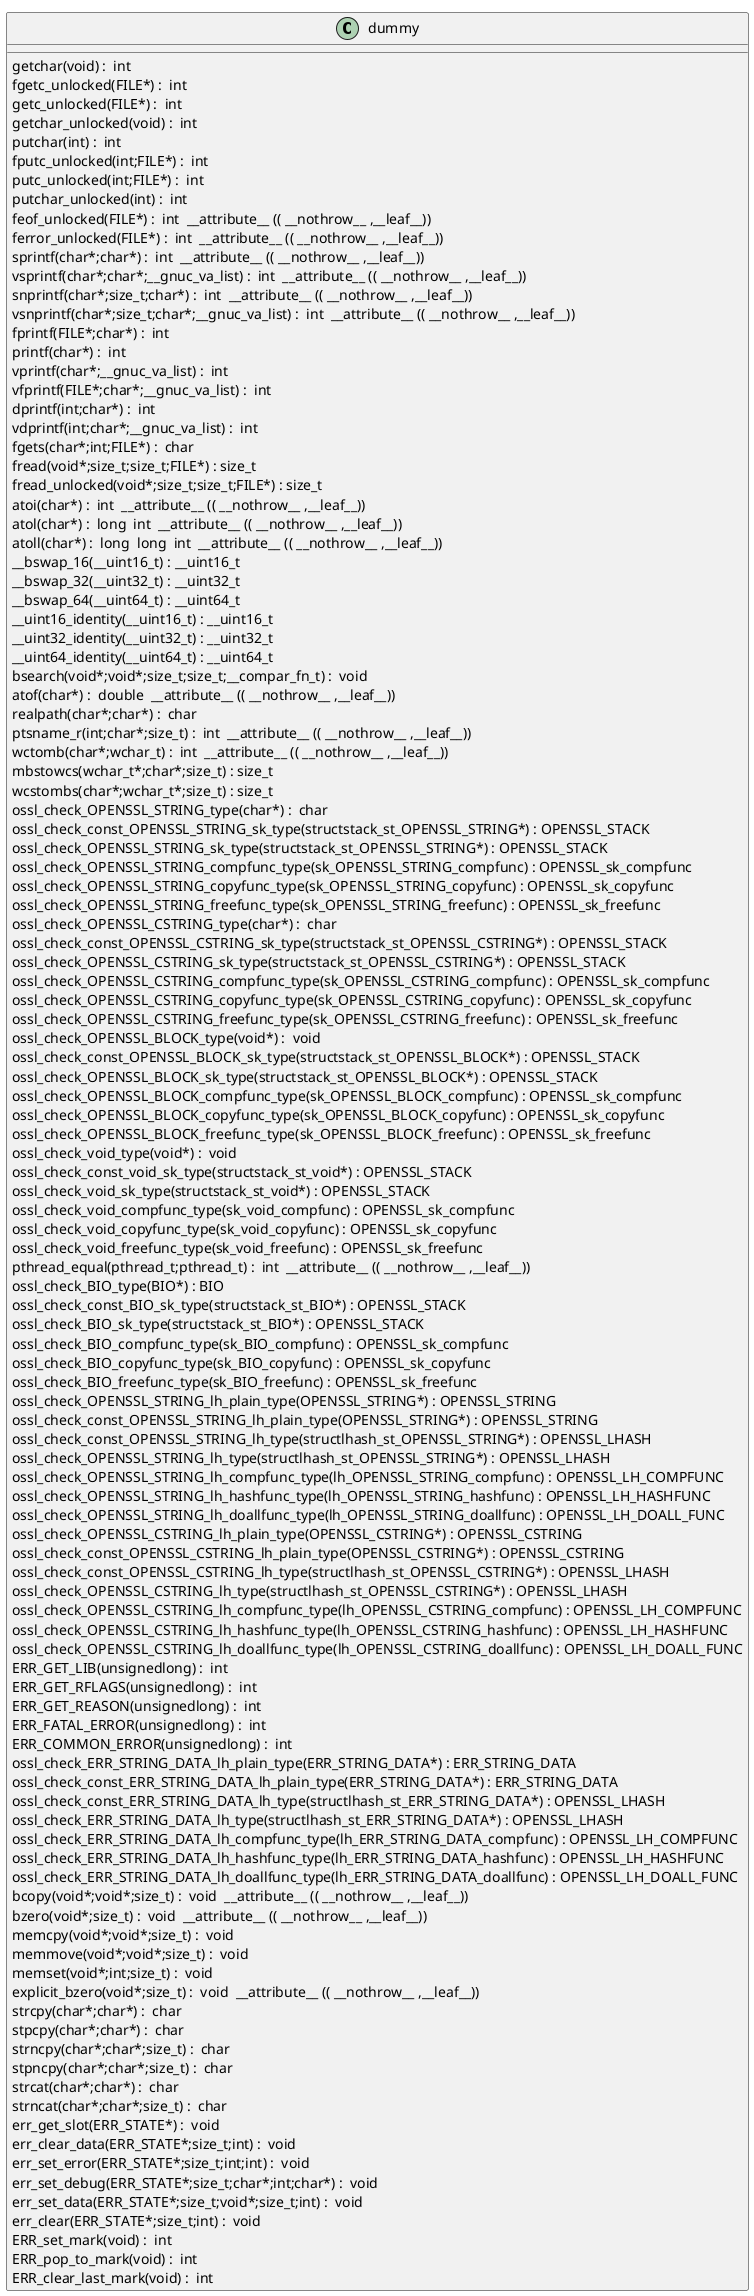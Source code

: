 @startuml
!pragma layout smetana
class dummy {
getchar(void) :  int  [[[./../../.././qc/crypto/err/err_mark.c.html#901]]]
fgetc_unlocked(FILE*) :  int  [[[./../../.././qc/crypto/err/err_mark.c.html#910]]]
getc_unlocked(FILE*) :  int  [[[./../../.././qc/crypto/err/err_mark.c.html#920]]]
getchar_unlocked(void) :  int  [[[./../../.././qc/crypto/err/err_mark.c.html#927]]]
putchar(int) :  int  [[[./../../.././qc/crypto/err/err_mark.c.html#936]]]
fputc_unlocked(int;FILE*) :  int  [[[./../../.././qc/crypto/err/err_mark.c.html#945]]]
putc_unlocked(int;FILE*) :  int  [[[./../../.././qc/crypto/err/err_mark.c.html#955]]]
putchar_unlocked(int) :  int  [[[./../../.././qc/crypto/err/err_mark.c.html#962]]]
feof_unlocked(FILE*) :  int  __attribute__ (( __nothrow__ ,__leaf__)) [[[./../../.././qc/crypto/err/err_mark.c.html#968]]]
ferror_unlocked(FILE*) :  int  __attribute__ (( __nothrow__ ,__leaf__)) [[[./../../.././qc/crypto/err/err_mark.c.html#975]]]
sprintf(char*;char*) :  int  __attribute__ (( __nothrow__ ,__leaf__)) [[[./../../.././qc/crypto/err/err_mark.c.html#994]]]
vsprintf(char*;char*;__gnuc_va_list) :  int  __attribute__ (( __nothrow__ ,__leaf__)) [[[./../../.././qc/crypto/err/err_mark.c.html#1007]]]
snprintf(char*;size_t;char*) :  int  __attribute__ (( __nothrow__ ,__leaf__)) [[[./../../.././qc/crypto/err/err_mark.c.html#1026]]]
vsnprintf(char*;size_t;char*;__gnuc_va_list) :  int  __attribute__ (( __nothrow__ ,__leaf__)) [[[./../../.././qc/crypto/err/err_mark.c.html#1040]]]
fprintf(FILE*;char*) :  int  [[[./../../.././qc/crypto/err/err_mark.c.html#1061]]]
printf(char*) :  int  [[[./../../.././qc/crypto/err/err_mark.c.html#1068]]]
vprintf(char*;__gnuc_va_list) :  int  [[[./../../.././qc/crypto/err/err_mark.c.html#1080]]]
vfprintf(FILE*;char*;__gnuc_va_list) :  int  [[[./../../.././qc/crypto/err/err_mark.c.html#1090]]]
dprintf(int;char*) :  int  [[[./../../.././qc/crypto/err/err_mark.c.html#1105]]]
vdprintf(int;char*;__gnuc_va_list) :  int  [[[./../../.././qc/crypto/err/err_mark.c.html#1116]]]
fgets(char*;int;FILE*) :  char  [[[./../../.././qc/crypto/err/err_mark.c.html#1135]]]
fread(void*;size_t;size_t;FILE*) : size_t [[[./../../.././qc/crypto/err/err_mark.c.html#1161]]]
fread_unlocked(void*;size_t;size_t;FILE*) : size_t [[[./../../.././qc/crypto/err/err_mark.c.html#1188]]]
atoi(char*) :  int  __attribute__ (( __nothrow__ ,__leaf__)) [[[./../../.././qc/crypto/err/err_mark.c.html#1348]]]
atol(char*) :  long  int  __attribute__ (( __nothrow__ ,__leaf__)) [[[./../../.././qc/crypto/err/err_mark.c.html#1353]]]
atoll(char*) :  long  long  int  __attribute__ (( __nothrow__ ,__leaf__)) [[[./../../.././qc/crypto/err/err_mark.c.html#1360]]]
__bswap_16(__uint16_t) : __uint16_t [[[./../../.././qc/crypto/err/err_mark.c.html#1507]]]
__bswap_32(__uint32_t) : __uint32_t [[[./../../.././qc/crypto/err/err_mark.c.html#1522]]]
__bswap_64(__uint64_t) : __uint64_t [[[./../../.././qc/crypto/err/err_mark.c.html#1532]]]
__uint16_identity(__uint16_t) : __uint16_t [[[./../../.././qc/crypto/err/err_mark.c.html#1544]]]
__uint32_identity(__uint32_t) : __uint32_t [[[./../../.././qc/crypto/err/err_mark.c.html#1550]]]
__uint64_identity(__uint64_t) : __uint64_t [[[./../../.././qc/crypto/err/err_mark.c.html#1556]]]
bsearch(void*;void*;size_t;size_t;__compar_fn_t) :  void  [[[./../../.././qc/crypto/err/err_mark.c.html#2224]]]
atof(char*) :  double  __attribute__ (( __nothrow__ ,__leaf__)) [[[./../../.././qc/crypto/err/err_mark.c.html#1]]]
realpath(char*;char*) :  char  [[[./../../.././qc/crypto/err/err_mark.c.html#1]]]
ptsname_r(int;char*;size_t) :  int  __attribute__ (( __nothrow__ ,__leaf__)) [[[./../../.././qc/crypto/err/err_mark.c.html#1]]]
wctomb(char*;wchar_t) :  int  __attribute__ (( __nothrow__ ,__leaf__)) [[[./../../.././qc/crypto/err/err_mark.c.html#1]]]
mbstowcs(wchar_t*;char*;size_t) : size_t [[[./../../.././qc/crypto/err/err_mark.c.html#1]]]
wcstombs(char*;wchar_t*;size_t) : size_t [[[./../../.././qc/crypto/err/err_mark.c.html#1]]]
ossl_check_OPENSSL_STRING_type(char*) :  char  [[[./../../.././qc/crypto/err/err_mark.c.html#1]]]
ossl_check_const_OPENSSL_STRING_sk_type(structstack_st_OPENSSL_STRING*) : OPENSSL_STACK [[[./../../.././qc/crypto/err/err_mark.c.html#1]]]
ossl_check_OPENSSL_STRING_sk_type(structstack_st_OPENSSL_STRING*) : OPENSSL_STACK [[[./../../.././qc/crypto/err/err_mark.c.html#1]]]
ossl_check_OPENSSL_STRING_compfunc_type(sk_OPENSSL_STRING_compfunc) : OPENSSL_sk_compfunc [[[./../../.././qc/crypto/err/err_mark.c.html#1]]]
ossl_check_OPENSSL_STRING_copyfunc_type(sk_OPENSSL_STRING_copyfunc) : OPENSSL_sk_copyfunc [[[./../../.././qc/crypto/err/err_mark.c.html#1]]]
ossl_check_OPENSSL_STRING_freefunc_type(sk_OPENSSL_STRING_freefunc) : OPENSSL_sk_freefunc [[[./../../.././qc/crypto/err/err_mark.c.html#1]]]
ossl_check_OPENSSL_CSTRING_type(char*) :  char  [[[./../../.././qc/crypto/err/err_mark.c.html#1]]]
ossl_check_const_OPENSSL_CSTRING_sk_type(structstack_st_OPENSSL_CSTRING*) : OPENSSL_STACK [[[./../../.././qc/crypto/err/err_mark.c.html#1]]]
ossl_check_OPENSSL_CSTRING_sk_type(structstack_st_OPENSSL_CSTRING*) : OPENSSL_STACK [[[./../../.././qc/crypto/err/err_mark.c.html#1]]]
ossl_check_OPENSSL_CSTRING_compfunc_type(sk_OPENSSL_CSTRING_compfunc) : OPENSSL_sk_compfunc [[[./../../.././qc/crypto/err/err_mark.c.html#1]]]
ossl_check_OPENSSL_CSTRING_copyfunc_type(sk_OPENSSL_CSTRING_copyfunc) : OPENSSL_sk_copyfunc [[[./../../.././qc/crypto/err/err_mark.c.html#1]]]
ossl_check_OPENSSL_CSTRING_freefunc_type(sk_OPENSSL_CSTRING_freefunc) : OPENSSL_sk_freefunc [[[./../../.././qc/crypto/err/err_mark.c.html#1]]]
ossl_check_OPENSSL_BLOCK_type(void*) :  void  [[[./../../.././qc/crypto/err/err_mark.c.html#1]]]
ossl_check_const_OPENSSL_BLOCK_sk_type(structstack_st_OPENSSL_BLOCK*) : OPENSSL_STACK [[[./../../.././qc/crypto/err/err_mark.c.html#1]]]
ossl_check_OPENSSL_BLOCK_sk_type(structstack_st_OPENSSL_BLOCK*) : OPENSSL_STACK [[[./../../.././qc/crypto/err/err_mark.c.html#1]]]
ossl_check_OPENSSL_BLOCK_compfunc_type(sk_OPENSSL_BLOCK_compfunc) : OPENSSL_sk_compfunc [[[./../../.././qc/crypto/err/err_mark.c.html#1]]]
ossl_check_OPENSSL_BLOCK_copyfunc_type(sk_OPENSSL_BLOCK_copyfunc) : OPENSSL_sk_copyfunc [[[./../../.././qc/crypto/err/err_mark.c.html#1]]]
ossl_check_OPENSSL_BLOCK_freefunc_type(sk_OPENSSL_BLOCK_freefunc) : OPENSSL_sk_freefunc [[[./../../.././qc/crypto/err/err_mark.c.html#1]]]
ossl_check_void_type(void*) :  void  [[[./../../.././qc/crypto/err/err_mark.c.html#1]]]
ossl_check_const_void_sk_type(structstack_st_void*) : OPENSSL_STACK [[[./../../.././qc/crypto/err/err_mark.c.html#1]]]
ossl_check_void_sk_type(structstack_st_void*) : OPENSSL_STACK [[[./../../.././qc/crypto/err/err_mark.c.html#1]]]
ossl_check_void_compfunc_type(sk_void_compfunc) : OPENSSL_sk_compfunc [[[./../../.././qc/crypto/err/err_mark.c.html#1]]]
ossl_check_void_copyfunc_type(sk_void_copyfunc) : OPENSSL_sk_copyfunc [[[./../../.././qc/crypto/err/err_mark.c.html#1]]]
ossl_check_void_freefunc_type(sk_void_freefunc) : OPENSSL_sk_freefunc [[[./../../.././qc/crypto/err/err_mark.c.html#1]]]
pthread_equal(pthread_t;pthread_t) :  int  __attribute__ (( __nothrow__ ,__leaf__)) [[[./../../.././qc/crypto/err/err_mark.c.html#1]]]
ossl_check_BIO_type(BIO*) : BIO [[[./../../.././qc/crypto/err/err_mark.c.html#1]]]
ossl_check_const_BIO_sk_type(structstack_st_BIO*) : OPENSSL_STACK [[[./../../.././qc/crypto/err/err_mark.c.html#1]]]
ossl_check_BIO_sk_type(structstack_st_BIO*) : OPENSSL_STACK [[[./../../.././qc/crypto/err/err_mark.c.html#1]]]
ossl_check_BIO_compfunc_type(sk_BIO_compfunc) : OPENSSL_sk_compfunc [[[./../../.././qc/crypto/err/err_mark.c.html#1]]]
ossl_check_BIO_copyfunc_type(sk_BIO_copyfunc) : OPENSSL_sk_copyfunc [[[./../../.././qc/crypto/err/err_mark.c.html#1]]]
ossl_check_BIO_freefunc_type(sk_BIO_freefunc) : OPENSSL_sk_freefunc [[[./../../.././qc/crypto/err/err_mark.c.html#1]]]
ossl_check_OPENSSL_STRING_lh_plain_type(OPENSSL_STRING*) : OPENSSL_STRING [[[./../../.././qc/crypto/err/err_mark.c.html#1]]]
ossl_check_const_OPENSSL_STRING_lh_plain_type(OPENSSL_STRING*) : OPENSSL_STRING [[[./../../.././qc/crypto/err/err_mark.c.html#1]]]
ossl_check_const_OPENSSL_STRING_lh_type(structlhash_st_OPENSSL_STRING*) : OPENSSL_LHASH [[[./../../.././qc/crypto/err/err_mark.c.html#1]]]
ossl_check_OPENSSL_STRING_lh_type(structlhash_st_OPENSSL_STRING*) : OPENSSL_LHASH [[[./../../.././qc/crypto/err/err_mark.c.html#1]]]
ossl_check_OPENSSL_STRING_lh_compfunc_type(lh_OPENSSL_STRING_compfunc) : OPENSSL_LH_COMPFUNC [[[./../../.././qc/crypto/err/err_mark.c.html#1]]]
ossl_check_OPENSSL_STRING_lh_hashfunc_type(lh_OPENSSL_STRING_hashfunc) : OPENSSL_LH_HASHFUNC [[[./../../.././qc/crypto/err/err_mark.c.html#1]]]
ossl_check_OPENSSL_STRING_lh_doallfunc_type(lh_OPENSSL_STRING_doallfunc) : OPENSSL_LH_DOALL_FUNC [[[./../../.././qc/crypto/err/err_mark.c.html#1]]]
ossl_check_OPENSSL_CSTRING_lh_plain_type(OPENSSL_CSTRING*) : OPENSSL_CSTRING [[[./../../.././qc/crypto/err/err_mark.c.html#1]]]
ossl_check_const_OPENSSL_CSTRING_lh_plain_type(OPENSSL_CSTRING*) : OPENSSL_CSTRING [[[./../../.././qc/crypto/err/err_mark.c.html#1]]]
ossl_check_const_OPENSSL_CSTRING_lh_type(structlhash_st_OPENSSL_CSTRING*) : OPENSSL_LHASH [[[./../../.././qc/crypto/err/err_mark.c.html#1]]]
ossl_check_OPENSSL_CSTRING_lh_type(structlhash_st_OPENSSL_CSTRING*) : OPENSSL_LHASH [[[./../../.././qc/crypto/err/err_mark.c.html#1]]]
ossl_check_OPENSSL_CSTRING_lh_compfunc_type(lh_OPENSSL_CSTRING_compfunc) : OPENSSL_LH_COMPFUNC [[[./../../.././qc/crypto/err/err_mark.c.html#1]]]
ossl_check_OPENSSL_CSTRING_lh_hashfunc_type(lh_OPENSSL_CSTRING_hashfunc) : OPENSSL_LH_HASHFUNC [[[./../../.././qc/crypto/err/err_mark.c.html#1]]]
ossl_check_OPENSSL_CSTRING_lh_doallfunc_type(lh_OPENSSL_CSTRING_doallfunc) : OPENSSL_LH_DOALL_FUNC [[[./../../.././qc/crypto/err/err_mark.c.html#1]]]
ERR_GET_LIB(unsignedlong) :  int  [[[./../../.././qc/crypto/err/err_mark.c.html#1]]]
ERR_GET_RFLAGS(unsignedlong) :  int  [[[./../../.././qc/crypto/err/err_mark.c.html#1]]]
ERR_GET_REASON(unsignedlong) :  int  [[[./../../.././qc/crypto/err/err_mark.c.html#1]]]
ERR_FATAL_ERROR(unsignedlong) :  int  [[[./../../.././qc/crypto/err/err_mark.c.html#1]]]
ERR_COMMON_ERROR(unsignedlong) :  int  [[[./../../.././qc/crypto/err/err_mark.c.html#1]]]
ossl_check_ERR_STRING_DATA_lh_plain_type(ERR_STRING_DATA*) : ERR_STRING_DATA [[[./../../.././qc/crypto/err/err_mark.c.html#1]]]
ossl_check_const_ERR_STRING_DATA_lh_plain_type(ERR_STRING_DATA*) : ERR_STRING_DATA [[[./../../.././qc/crypto/err/err_mark.c.html#1]]]
ossl_check_const_ERR_STRING_DATA_lh_type(structlhash_st_ERR_STRING_DATA*) : OPENSSL_LHASH [[[./../../.././qc/crypto/err/err_mark.c.html#1]]]
ossl_check_ERR_STRING_DATA_lh_type(structlhash_st_ERR_STRING_DATA*) : OPENSSL_LHASH [[[./../../.././qc/crypto/err/err_mark.c.html#1]]]
ossl_check_ERR_STRING_DATA_lh_compfunc_type(lh_ERR_STRING_DATA_compfunc) : OPENSSL_LH_COMPFUNC [[[./../../.././qc/crypto/err/err_mark.c.html#1]]]
ossl_check_ERR_STRING_DATA_lh_hashfunc_type(lh_ERR_STRING_DATA_hashfunc) : OPENSSL_LH_HASHFUNC [[[./../../.././qc/crypto/err/err_mark.c.html#1]]]
ossl_check_ERR_STRING_DATA_lh_doallfunc_type(lh_ERR_STRING_DATA_doallfunc) : OPENSSL_LH_DOALL_FUNC [[[./../../.././qc/crypto/err/err_mark.c.html#1]]]
bcopy(void*;void*;size_t) :  void  __attribute__ (( __nothrow__ ,__leaf__)) [[[./../../.././qc/crypto/err/err_mark.c.html#1]]]
bzero(void*;size_t) :  void  __attribute__ (( __nothrow__ ,__leaf__)) [[[./../../.././qc/crypto/err/err_mark.c.html#1]]]
memcpy(void*;void*;size_t) :  void  [[[./../../.././qc/crypto/err/err_mark.c.html#1]]]
memmove(void*;void*;size_t) :  void  [[[./../../.././qc/crypto/err/err_mark.c.html#1]]]
memset(void*;int;size_t) :  void  [[[./../../.././qc/crypto/err/err_mark.c.html#1]]]
explicit_bzero(void*;size_t) :  void  __attribute__ (( __nothrow__ ,__leaf__)) [[[./../../.././qc/crypto/err/err_mark.c.html#1]]]
strcpy(char*;char*) :  char  [[[./../../.././qc/crypto/err/err_mark.c.html#1]]]
stpcpy(char*;char*) :  char  [[[./../../.././qc/crypto/err/err_mark.c.html#1]]]
strncpy(char*;char*;size_t) :  char  [[[./../../.././qc/crypto/err/err_mark.c.html#1]]]
stpncpy(char*;char*;size_t) :  char  [[[./../../.././qc/crypto/err/err_mark.c.html#1]]]
strcat(char*;char*) :  char  [[[./../../.././qc/crypto/err/err_mark.c.html#1]]]
strncat(char*;char*;size_t) :  char  [[[./../../.././qc/crypto/err/err_mark.c.html#1]]]
err_get_slot(ERR_STATE*) :  void  [[[./../../.././qc/crypto/err/err_mark.c.html#1]]]
err_clear_data(ERR_STATE*;size_t;int) :  void  [[[./../../.././qc/crypto/err/err_mark.c.html#1]]]
err_set_error(ERR_STATE*;size_t;int;int) :  void  [[[./../../.././qc/crypto/err/err_mark.c.html#1]]]
err_set_debug(ERR_STATE*;size_t;char*;int;char*) :  void  [[[./../../.././qc/crypto/err/err_mark.c.html#1]]]
err_set_data(ERR_STATE*;size_t;void*;size_t;int) :  void  [[[./../../.././qc/crypto/err/err_mark.c.html#1]]]
err_clear(ERR_STATE*;size_t;int) :  void  [[[./../../.././qc/crypto/err/err_mark.c.html#1]]]
ERR_set_mark(void) :  int  [[[./../../.././qc/crypto/err/err_mark.c.html#1]]]
ERR_pop_to_mark(void) :  int  [[[./../../.././qc/crypto/err/err_mark.c.html#1]]]
ERR_clear_last_mark(void) :  int  [[[./../../.././qc/crypto/err/err_mark.c.html#1]]]
} 
@enduml
